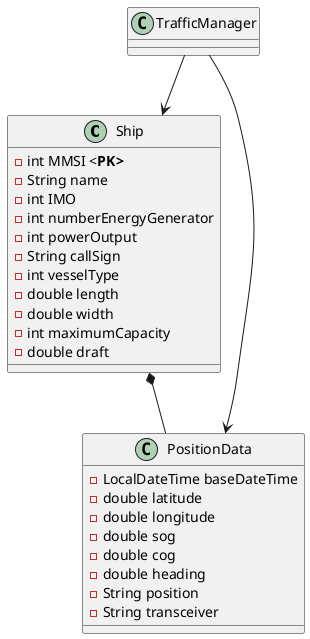 @startuml

class Ship {

    -int MMSI <<b>PK>
    -String name
    -int IMO
    -int numberEnergyGenerator
    -int powerOutput
    -String callSign
    -int vesselType
    -double length
    -double width
    -int maximumCapacity
    -double draft
}

class PositionData{
    -LocalDateTime baseDateTime
    -double latitude
    -double longitude
    -double sog
    -double cog
    -double heading
    -String position
    -String transceiver
}

class TrafficManager{
}

TrafficManager --> Ship
TrafficManager --> PositionData
Ship *-- PositionData

@enduml